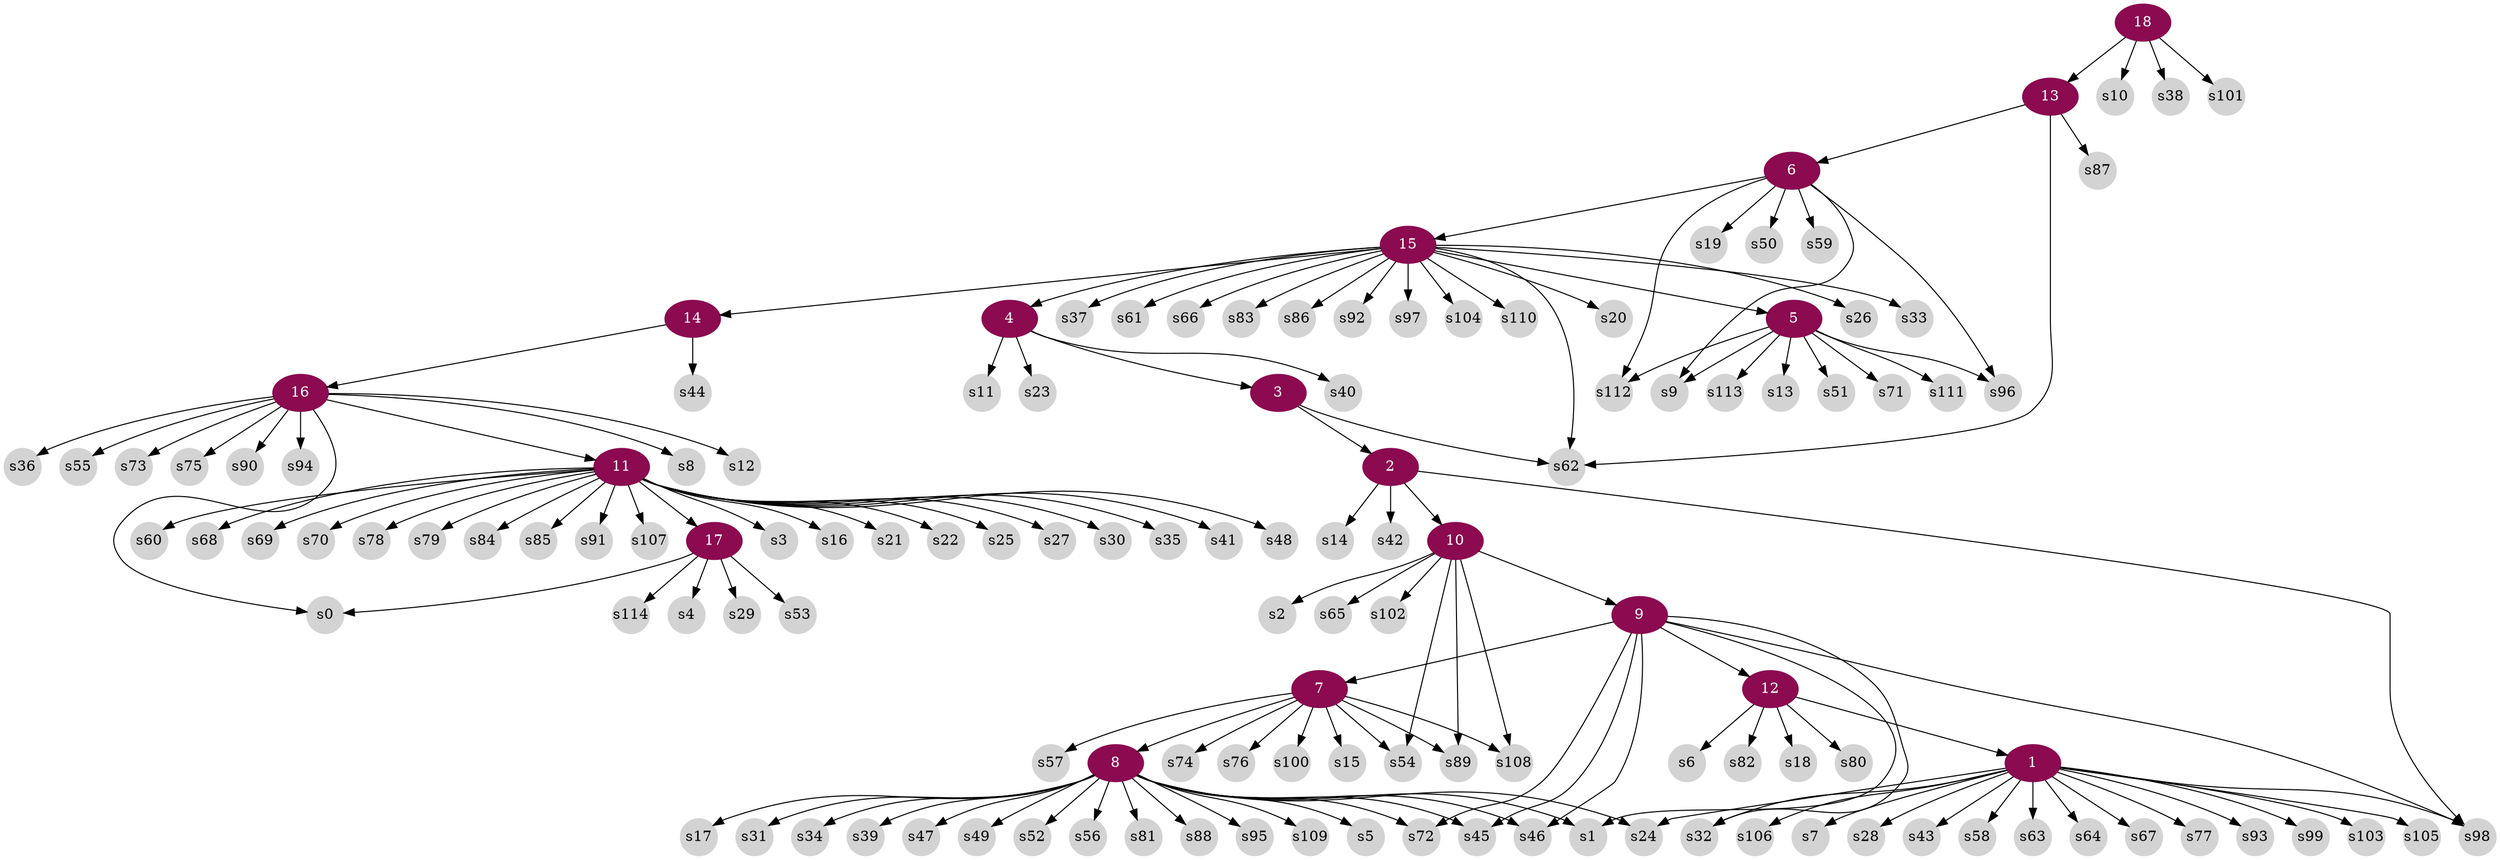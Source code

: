 digraph g{
node [color=deeppink4, style=filled, fontcolor=white];	
12 -> 1;
3 -> 2;
4 -> 3;
15 -> 4;
15 -> 5;
13 -> 6;
9 -> 7;
7 -> 8;
10 -> 9;
2 -> 10;
16 -> 11;
9 -> 12;
18 -> 13;
15 -> 14;
6 -> 15;
14 -> 16;
11 -> 17;
node [color=lightgrey, style=filled, fontcolor=black, shape=circle, fixedsize=true];  
1 -> s7;
1 -> s24;
1 -> s28;
1 -> s32;
1 -> s43;
1 -> s58;
1 -> s63;
1 -> s64;
1 -> s67;
1 -> s77;
1 -> s93;
1 -> s98;
1 -> s99;
1 -> s103;
1 -> s105;
1 -> s106;
2 -> s14;
2 -> s42;
2 -> s98;
3 -> s62;
4 -> s11;
4 -> s23;
4 -> s40;
5 -> s9;
5 -> s13;
5 -> s51;
5 -> s71;
5 -> s96;
5 -> s111;
5 -> s112;
5 -> s113;
6 -> s9;
6 -> s19;
6 -> s50;
6 -> s59;
6 -> s96;
6 -> s112;
7 -> s15;
7 -> s54;
7 -> s57;
7 -> s74;
7 -> s76;
7 -> s89;
7 -> s100;
7 -> s108;
8 -> s1;
8 -> s5;
8 -> s17;
8 -> s24;
8 -> s31;
8 -> s34;
8 -> s39;
8 -> s45;
8 -> s46;
8 -> s47;
8 -> s49;
8 -> s52;
8 -> s56;
8 -> s72;
8 -> s81;
8 -> s88;
8 -> s95;
8 -> s109;
9 -> s1;
9 -> s32;
9 -> s45;
9 -> s46;
9 -> s72;
9 -> s98;
10 -> s2;
10 -> s54;
10 -> s65;
10 -> s89;
10 -> s102;
10 -> s108;
11 -> s3;
11 -> s16;
11 -> s21;
11 -> s22;
11 -> s25;
11 -> s27;
11 -> s30;
11 -> s35;
11 -> s41;
11 -> s48;
11 -> s60;
11 -> s68;
11 -> s69;
11 -> s70;
11 -> s78;
11 -> s79;
11 -> s84;
11 -> s85;
11 -> s91;
11 -> s107;
12 -> s6;
12 -> s18;
12 -> s80;
12 -> s82;
13 -> s62;
13 -> s87;
14 -> s44;
15 -> s20;
15 -> s26;
15 -> s33;
15 -> s37;
15 -> s61;
15 -> s62;
15 -> s66;
15 -> s83;
15 -> s86;
15 -> s92;
15 -> s97;
15 -> s104;
15 -> s110;
16 -> s0;
16 -> s8;
16 -> s12;
16 -> s36;
16 -> s55;
16 -> s73;
16 -> s75;
16 -> s90;
16 -> s94;
17 -> s0;
17 -> s4;
17 -> s29;
17 -> s53;
17 -> s114;
18 -> s10;
18 -> s38;
18 -> s101;
}
